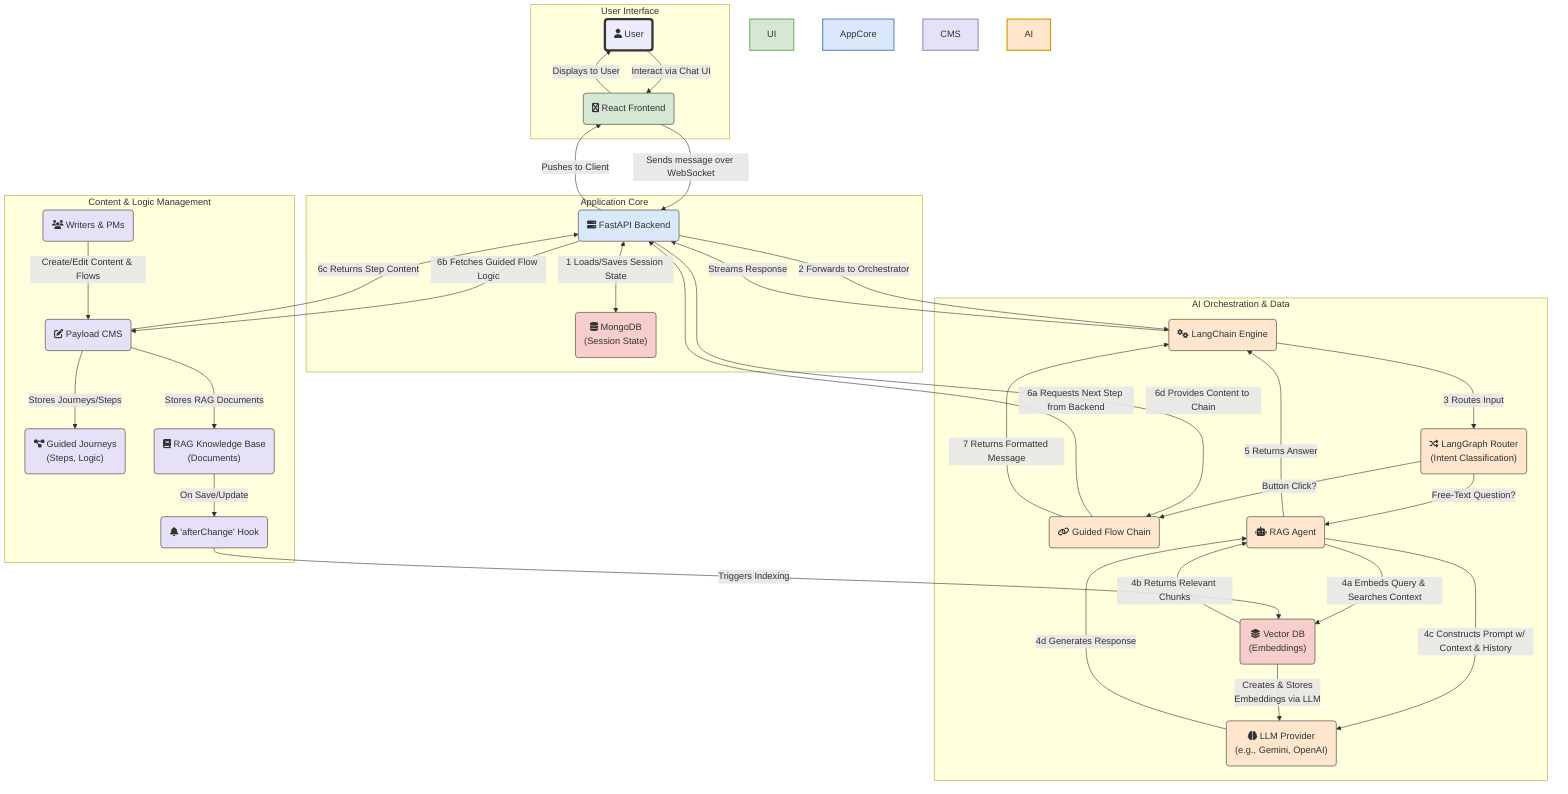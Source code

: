 flowchart TD
    %% -------------------
    %% Style Definitions
    %% -------------------
    classDef frontendStyle fill:#D5E8D4,stroke:#333, color:#333
    classDef backendStyle fill:#DAE8FC,stroke:#333, color:#333
    classDef aiStyle fill:#FFE6CC,stroke:#333, color:#333
    classDef cmsStyle fill:#E6E0F8,stroke:#333, color:#333
    classDef storageStyle fill:#F8CECC,stroke:#333, color:#333
    classDef userStyle stroke:#333,stroke-width:4px

    %% -------------------
    %% Node Definitions
    %% -------------------

    subgraph "User Interface"
        style UI fill:#D5E8D4,stroke:#82B366,color:#333,stroke-width:2px
        U("fa:fa-user User"):::userStyle
        FE("fa:fa-react React Frontend"):::frontendStyle
    end

    subgraph "Application Core"
        style AppCore fill:#DAE8FC,stroke:#6C8EBF,color:#333,stroke-width:2px
        API("fa:fa-server FastAPI Backend"):::backendStyle
        STATE_DB("fa:fa-database MongoDB<br>(Session State)"):::storageStyle
    end

    subgraph "Content & Logic Management"
        style CMS fill:#E6E0F8,stroke:#A094C4,color:#333,stroke-width:2px
        WRITERS("fa:fa-users Writers & PMs"):::cmsStyle
        ADMIN("fa:fa-edit Payload CMS"):::cmsStyle
        GUIDED_FLOWS("fa:fa-project-diagram Guided Journeys<br>(Steps, Logic)"):::cmsStyle
        KNOWLEDGE_BASE("fa:fa-book RAG Knowledge Base<br>(Documents)"):::cmsStyle
        HOOK("fa:fa-bell 'afterChange' Hook"):::cmsStyle
    end

    subgraph "AI Orchestration & Data"
        style AI fill:#FFE6CC,stroke:#D79B00,color:#333,stroke-width:2px
        LANGCHAIN("fa:fa-cogs LangChain Engine"):::aiStyle
        ROUTER("fa:fa-random LangGraph Router<br>(Intent Classification)"):::aiStyle
        CHAIN("fa:fa-link Guided Flow Chain"):::aiStyle
        AGENT("fa:fa-robot RAG Agent"):::aiStyle
        VDB("fa:fa-layer-group Vector DB<br>(Embeddings)"):::storageStyle
        LLM("fa:fa-brain LLM Provider<br>(e.g., Gemini, OpenAI)"):::aiStyle
    end

    %% -------------------
    %% Connection Definitions
    %% -------------------

    %% Flow 1: User Interaction & RAG Query
    U -- "Interact via Chat UI" --> FE
    FE -- "Sends message over WebSocket" --> API
    API -- "1 Loads/Saves Session State" <--> STATE_DB
    API -- "2 Forwards to Orchestrator" --> LANGCHAIN

    %% Flow 2: AI Orchestration (LangChain)
    LANGCHAIN -- "3 Routes Input" --> ROUTER
    ROUTER -- "Free-Text Question?" --> AGENT
    AGENT -- "4a Embeds Query & Searches Context" --> VDB
    VDB -- "4b Returns Relevant Chunks" --> AGENT
    AGENT -- "4c Constructs Prompt w/ Context & History" --> LLM
    LLM -- "4d Generates Response" --> AGENT
    AGENT -- "5 Returns Answer" --> LANGCHAIN

    %% Flow 3: Guided Conversation
    ROUTER -- "Button Click?" --> CHAIN
    CHAIN -- "6a Requests Next Step from Backend" --> API
    API -- "6b Fetches Guided Flow Logic" --> ADMIN
    ADMIN -- "6c Returns Step Content" --> API
    API -- "6d Provides Content to Chain" --> CHAIN
    CHAIN -- "7 Returns Formatted Message" --> LANGCHAIN

    %% Final return flow
    LANGCHAIN -- "Streams Response" --> API
    API -- "Pushes to Client" --> FE
    FE -- "Displays to User" --> U

    %% Flow 4: Content Management & Indexing
    WRITERS -- "Create/Edit Content & Flows" --> ADMIN
    ADMIN -- "Stores Journeys/Steps" --> GUIDED_FLOWS
    ADMIN -- "Stores RAG Documents" --> KNOWLEDGE_BASE
    KNOWLEDGE_BASE -- "On Save/Update" --> HOOK
    HOOK -- "Triggers Indexing" --> VDB
    VDB -- "Creates & Stores<br>Embeddings via LLM" --> LLM